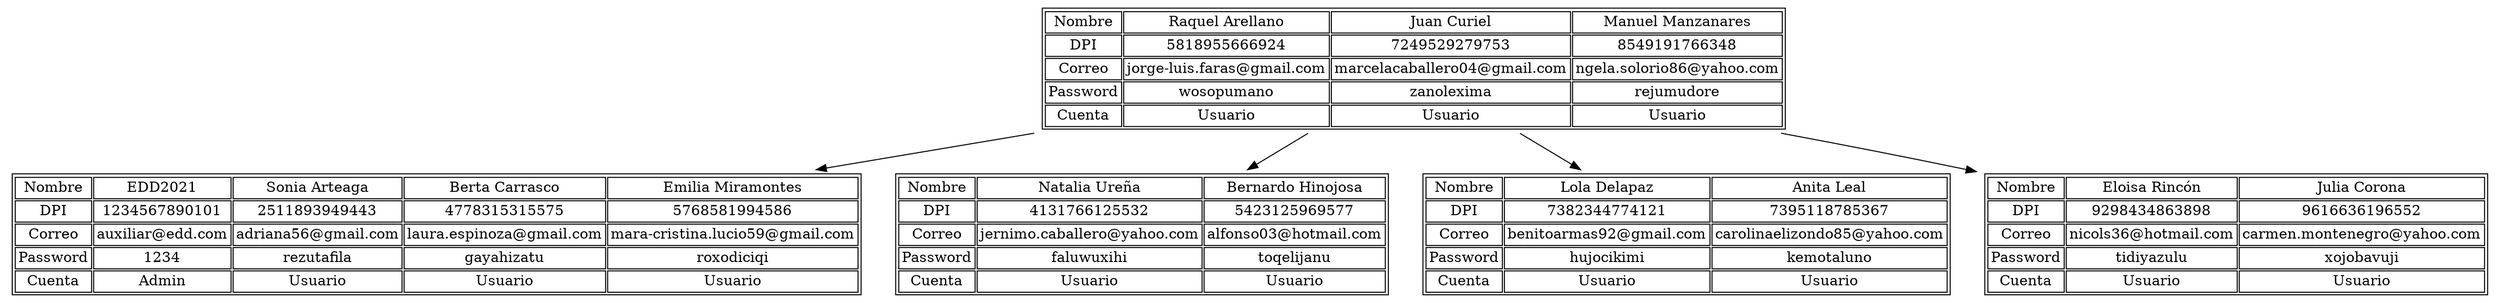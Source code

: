 digraph G{
node[shape=none];
Nodo0[label=<<table><tr><td>Nombre</td>
<td>Raquel Arellano</td>
<td>Juan Curiel</td>
<td>Manuel Manzanares</td>
</tr><tr><td>DPI</td>
<td>5818955666924</td>
<td>7249529279753</td>
<td>8549191766348</td>
</tr><tr><td>Correo</td>
<td>jorge-luis.faras@gmail.com</td>
<td>marcelacaballero04@gmail.com</td>
<td>ngela.solorio86@yahoo.com</td>
</tr><tr><td>Password</td>
<td>wosopumano</td>
<td>zanolexima</td>
<td>rejumudore</td>
</tr><tr><td>Cuenta</td>
<td>Usuario</td>
<td>Usuario</td>
<td>Usuario</td>
</tr></table>>];
Nodo1[label=<<table><tr><td>Nombre</td>
<td>EDD2021</td>
<td>Sonia Arteaga</td>
<td>Berta Carrasco</td>
<td>Emilia Miramontes</td>
</tr><tr><td>DPI</td>
<td>1234567890101</td>
<td>2511893949443</td>
<td>4778315315575</td>
<td>5768581994586</td>
</tr><tr><td>Correo</td>
<td>auxiliar@edd.com</td>
<td>adriana56@gmail.com</td>
<td>laura.espinoza@gmail.com</td>
<td>mara-cristina.lucio59@gmail.com</td>
</tr><tr><td>Password</td>
<td>1234</td>
<td>rezutafila</td>
<td>gayahizatu</td>
<td>roxodiciqi</td>
</tr><tr><td>Cuenta</td>
<td>Admin</td>
<td>Usuario</td>
<td>Usuario</td>
<td>Usuario</td>
</tr></table>>];
Nodo0->Nodo1
Nodo2[label=<<table><tr><td>Nombre</td>
<td>Natalia Ureña</td>
<td>Bernardo Hinojosa</td>
</tr><tr><td>DPI</td>
<td>4131766125532</td>
<td>5423125969577</td>
</tr><tr><td>Correo</td>
<td>jernimo.caballero@yahoo.com</td>
<td>alfonso03@hotmail.com</td>
</tr><tr><td>Password</td>
<td>faluwuxihi</td>
<td>toqelijanu</td>
</tr><tr><td>Cuenta</td>
<td>Usuario</td>
<td>Usuario</td>
</tr></table>>];
Nodo0->Nodo2
Nodo3[label=<<table><tr><td>Nombre</td>
<td>Lola Delapaz</td>
<td>Anita Leal</td>
</tr><tr><td>DPI</td>
<td>7382344774121</td>
<td>7395118785367</td>
</tr><tr><td>Correo</td>
<td>benitoarmas92@gmail.com</td>
<td>carolinaelizondo85@yahoo.com</td>
</tr><tr><td>Password</td>
<td>hujocikimi</td>
<td>kemotaluno</td>
</tr><tr><td>Cuenta</td>
<td>Usuario</td>
<td>Usuario</td>
</tr></table>>];
Nodo0->Nodo3
Nodo4[label=<<table><tr><td>Nombre</td>
<td>Eloisa Rincón</td>
<td>Julia Corona</td>
</tr><tr><td>DPI</td>
<td>9298434863898</td>
<td>9616636196552</td>
</tr><tr><td>Correo</td>
<td>nicols36@hotmail.com</td>
<td>carmen.montenegro@yahoo.com</td>
</tr><tr><td>Password</td>
<td>tidiyazulu</td>
<td>xojobavuji</td>
</tr><tr><td>Cuenta</td>
<td>Usuario</td>
<td>Usuario</td>
</tr></table>>];
Nodo0->Nodo4

}